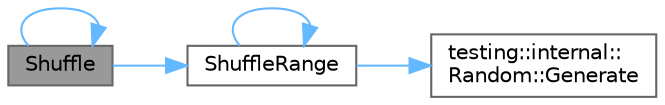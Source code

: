 digraph "Shuffle"
{
 // LATEX_PDF_SIZE
  bgcolor="transparent";
  edge [fontname=Helvetica,fontsize=10,labelfontname=Helvetica,labelfontsize=10];
  node [fontname=Helvetica,fontsize=10,shape=box,height=0.2,width=0.4];
  rankdir="LR";
  Node1 [id="Node000001",label="Shuffle",height=0.2,width=0.4,color="gray40", fillcolor="grey60", style="filled", fontcolor="black",tooltip=" "];
  Node1 -> Node1 [id="edge1_Node000001_Node000001",color="steelblue1",style="solid",tooltip=" "];
  Node1 -> Node2 [id="edge2_Node000001_Node000002",color="steelblue1",style="solid",tooltip=" "];
  Node2 [id="Node000002",label="ShuffleRange",height=0.2,width=0.4,color="grey40", fillcolor="white", style="filled",URL="$namespacetesting_1_1internal.html#af0e4357002b5772a92cb960ea611e80c",tooltip=" "];
  Node2 -> Node3 [id="edge3_Node000002_Node000003",color="steelblue1",style="solid",tooltip=" "];
  Node3 [id="Node000003",label="testing::internal::\lRandom::Generate",height=0.2,width=0.4,color="grey40", fillcolor="white", style="filled",URL="$classtesting_1_1internal_1_1_random.html#ad23eb026160a6525f6e7d66cff96446d",tooltip=" "];
  Node2 -> Node2 [id="edge4_Node000002_Node000002",color="steelblue1",style="solid",tooltip=" "];
}
